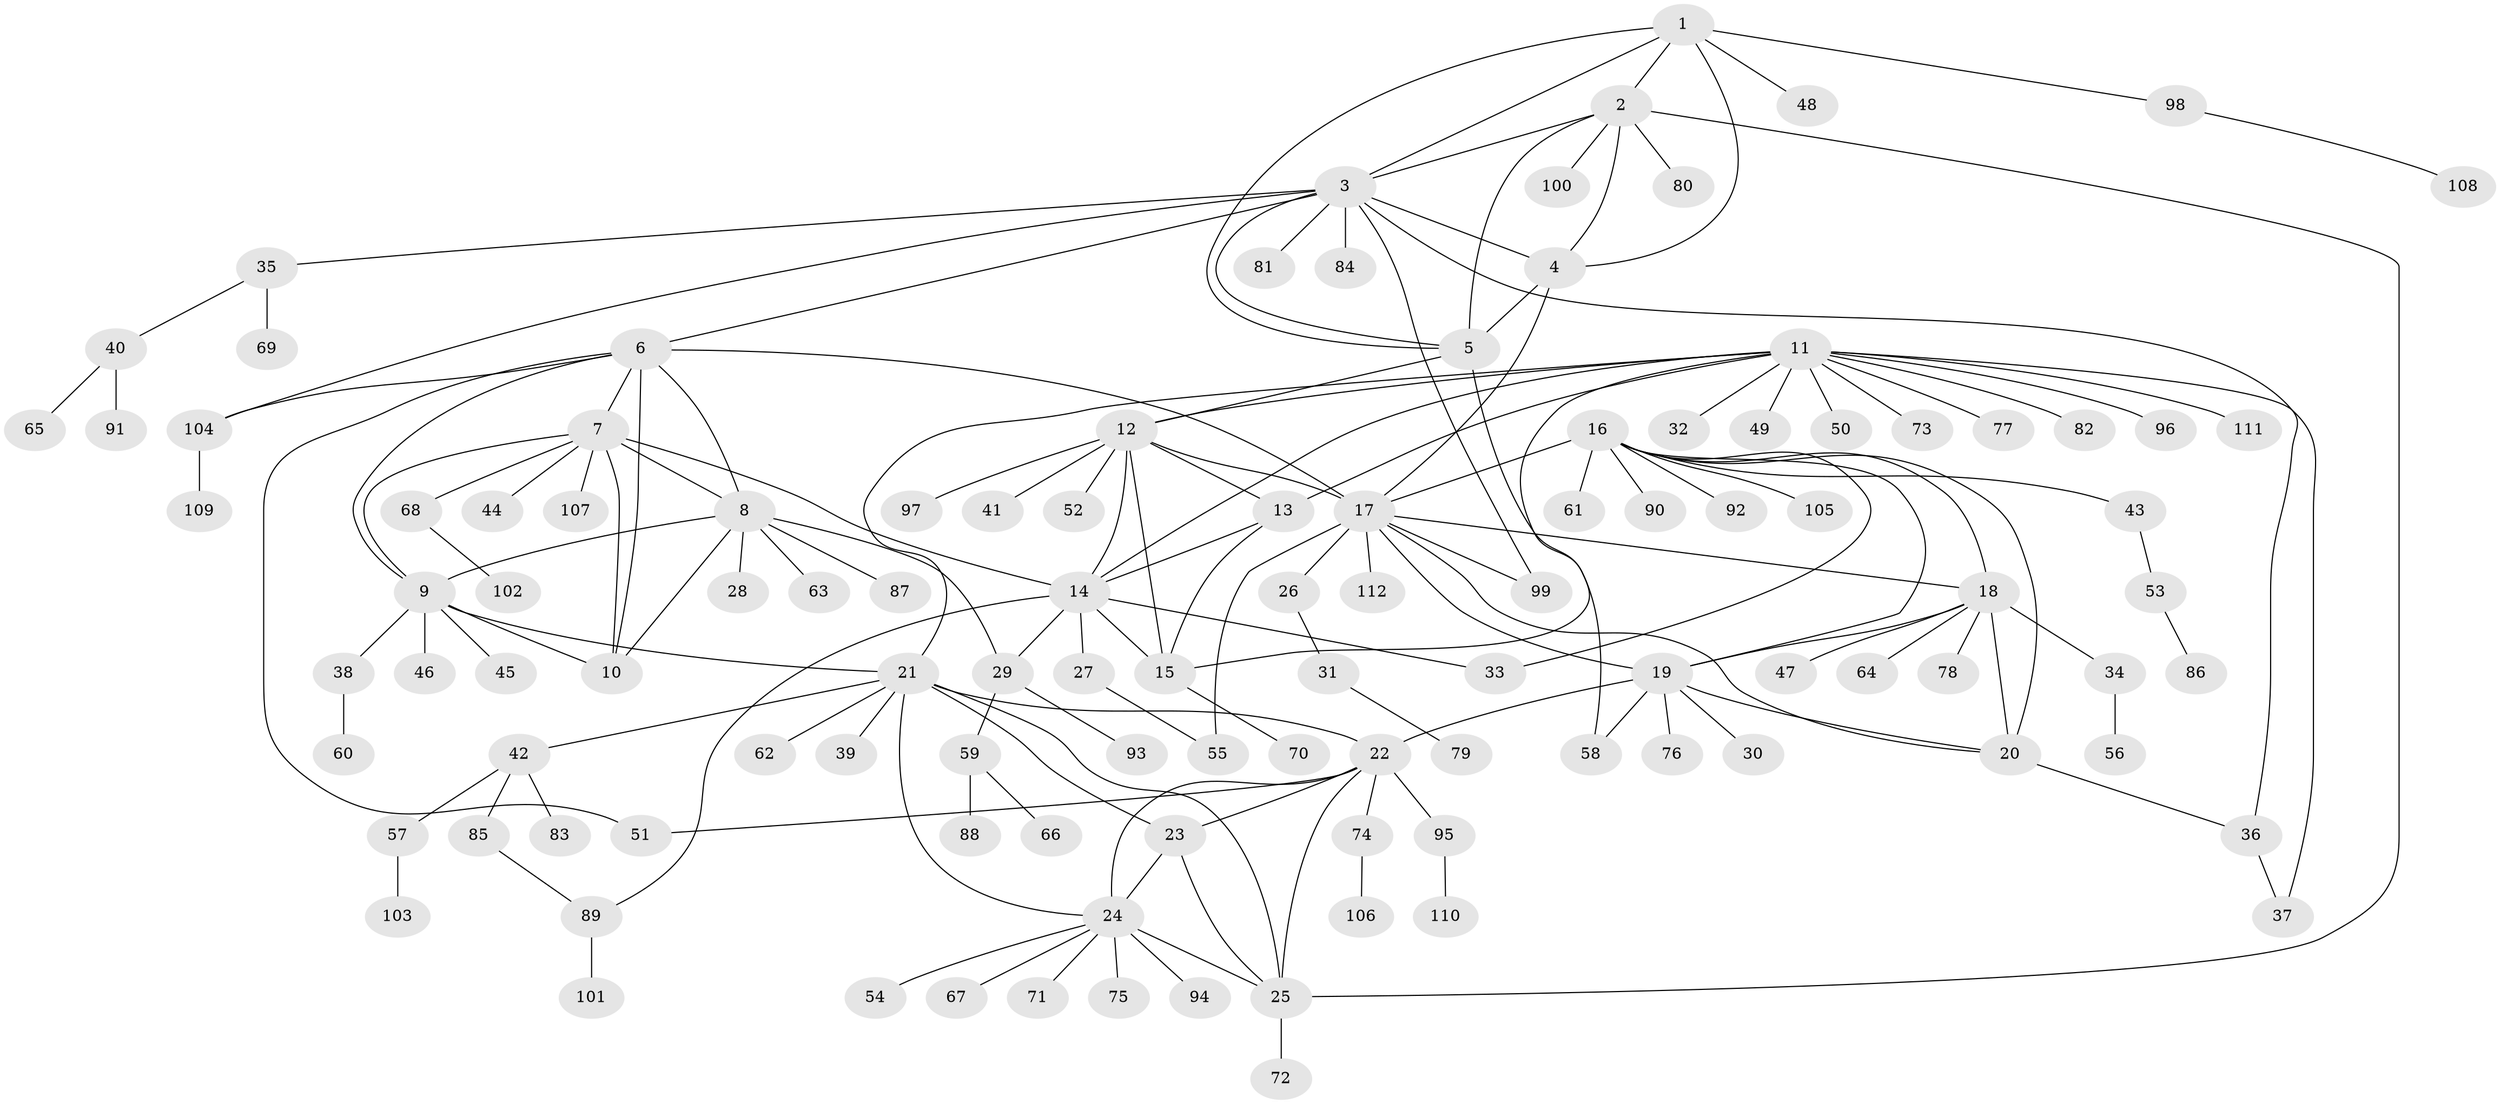 // coarse degree distribution, {5: 0.012048192771084338, 9: 0.024096385542168676, 11: 0.024096385542168676, 6: 0.03614457831325301, 16: 0.012048192771084338, 3: 0.03614457831325301, 12: 0.012048192771084338, 7: 0.024096385542168676, 8: 0.024096385542168676, 13: 0.012048192771084338, 10: 0.012048192771084338, 2: 0.18072289156626506, 1: 0.5903614457831325}
// Generated by graph-tools (version 1.1) at 2025/52/02/27/25 19:52:18]
// undirected, 112 vertices, 157 edges
graph export_dot {
graph [start="1"]
  node [color=gray90,style=filled];
  1;
  2;
  3;
  4;
  5;
  6;
  7;
  8;
  9;
  10;
  11;
  12;
  13;
  14;
  15;
  16;
  17;
  18;
  19;
  20;
  21;
  22;
  23;
  24;
  25;
  26;
  27;
  28;
  29;
  30;
  31;
  32;
  33;
  34;
  35;
  36;
  37;
  38;
  39;
  40;
  41;
  42;
  43;
  44;
  45;
  46;
  47;
  48;
  49;
  50;
  51;
  52;
  53;
  54;
  55;
  56;
  57;
  58;
  59;
  60;
  61;
  62;
  63;
  64;
  65;
  66;
  67;
  68;
  69;
  70;
  71;
  72;
  73;
  74;
  75;
  76;
  77;
  78;
  79;
  80;
  81;
  82;
  83;
  84;
  85;
  86;
  87;
  88;
  89;
  90;
  91;
  92;
  93;
  94;
  95;
  96;
  97;
  98;
  99;
  100;
  101;
  102;
  103;
  104;
  105;
  106;
  107;
  108;
  109;
  110;
  111;
  112;
  1 -- 2;
  1 -- 3;
  1 -- 4;
  1 -- 5;
  1 -- 48;
  1 -- 98;
  2 -- 3;
  2 -- 4;
  2 -- 5;
  2 -- 25;
  2 -- 80;
  2 -- 100;
  3 -- 4;
  3 -- 5;
  3 -- 6;
  3 -- 35;
  3 -- 36;
  3 -- 81;
  3 -- 84;
  3 -- 99;
  3 -- 104;
  4 -- 5;
  4 -- 17;
  5 -- 12;
  5 -- 58;
  6 -- 7;
  6 -- 8;
  6 -- 9;
  6 -- 10;
  6 -- 17;
  6 -- 51;
  6 -- 104;
  7 -- 8;
  7 -- 9;
  7 -- 10;
  7 -- 14;
  7 -- 44;
  7 -- 68;
  7 -- 107;
  8 -- 9;
  8 -- 10;
  8 -- 28;
  8 -- 29;
  8 -- 63;
  8 -- 87;
  9 -- 10;
  9 -- 21;
  9 -- 38;
  9 -- 45;
  9 -- 46;
  11 -- 12;
  11 -- 13;
  11 -- 14;
  11 -- 15;
  11 -- 21;
  11 -- 32;
  11 -- 37;
  11 -- 49;
  11 -- 50;
  11 -- 73;
  11 -- 77;
  11 -- 82;
  11 -- 96;
  11 -- 111;
  12 -- 13;
  12 -- 14;
  12 -- 15;
  12 -- 17;
  12 -- 41;
  12 -- 52;
  12 -- 97;
  13 -- 14;
  13 -- 15;
  14 -- 15;
  14 -- 27;
  14 -- 29;
  14 -- 33;
  14 -- 89;
  15 -- 70;
  16 -- 17;
  16 -- 18;
  16 -- 19;
  16 -- 20;
  16 -- 33;
  16 -- 43;
  16 -- 61;
  16 -- 90;
  16 -- 92;
  16 -- 105;
  17 -- 18;
  17 -- 19;
  17 -- 20;
  17 -- 26;
  17 -- 55;
  17 -- 99;
  17 -- 112;
  18 -- 19;
  18 -- 20;
  18 -- 34;
  18 -- 47;
  18 -- 64;
  18 -- 78;
  19 -- 20;
  19 -- 22;
  19 -- 30;
  19 -- 58;
  19 -- 76;
  20 -- 36;
  21 -- 22;
  21 -- 23;
  21 -- 24;
  21 -- 25;
  21 -- 39;
  21 -- 42;
  21 -- 62;
  22 -- 23;
  22 -- 24;
  22 -- 25;
  22 -- 51;
  22 -- 74;
  22 -- 95;
  23 -- 24;
  23 -- 25;
  24 -- 25;
  24 -- 54;
  24 -- 67;
  24 -- 71;
  24 -- 75;
  24 -- 94;
  25 -- 72;
  26 -- 31;
  27 -- 55;
  29 -- 59;
  29 -- 93;
  31 -- 79;
  34 -- 56;
  35 -- 40;
  35 -- 69;
  36 -- 37;
  38 -- 60;
  40 -- 65;
  40 -- 91;
  42 -- 57;
  42 -- 83;
  42 -- 85;
  43 -- 53;
  53 -- 86;
  57 -- 103;
  59 -- 66;
  59 -- 88;
  68 -- 102;
  74 -- 106;
  85 -- 89;
  89 -- 101;
  95 -- 110;
  98 -- 108;
  104 -- 109;
}
